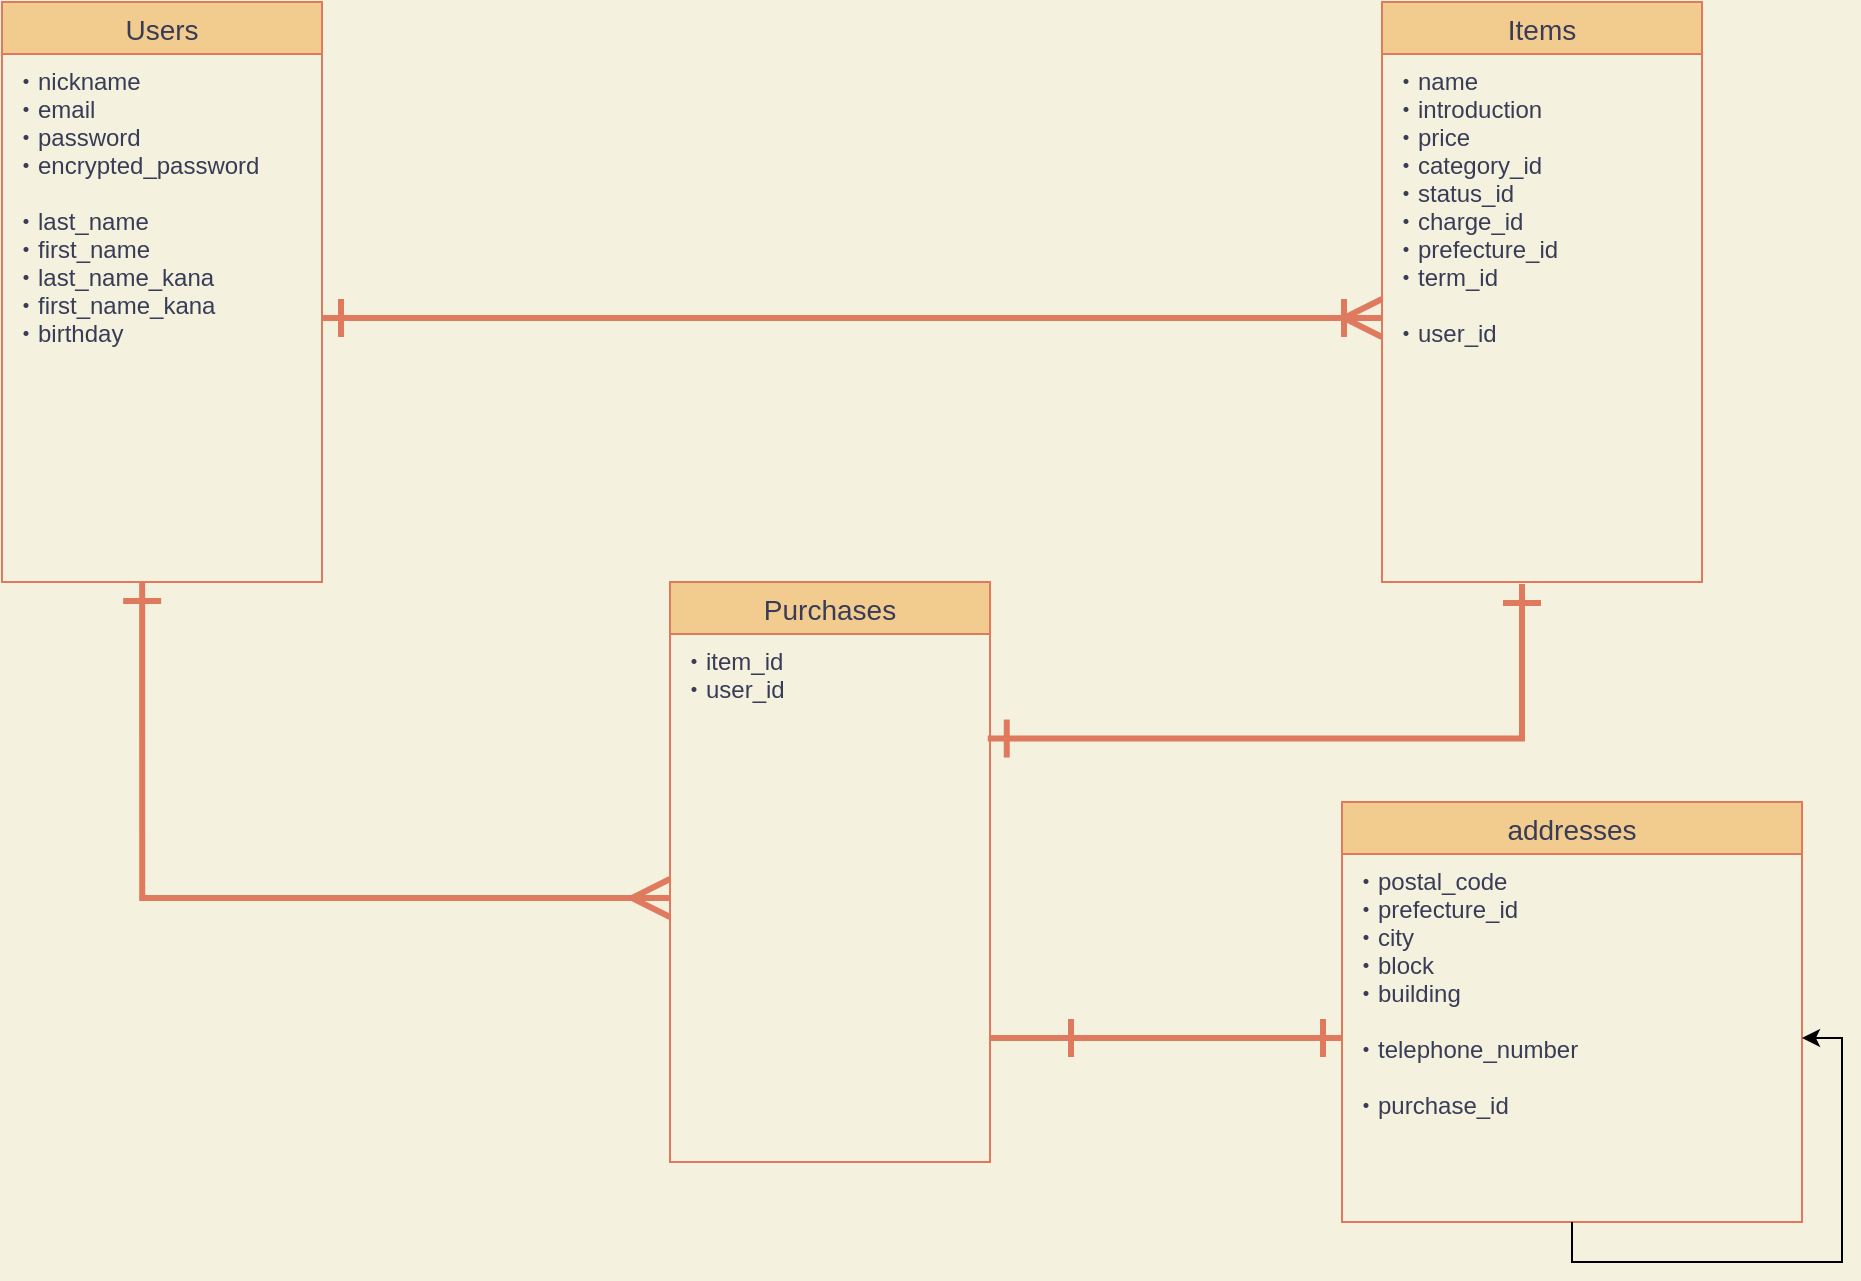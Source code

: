 <mxfile version="13.6.5">
    <diagram id="LvgWzFU3AR6GR3smVRUI" name="ページ1">
        <mxGraphModel dx="1640" dy="1123" grid="1" gridSize="10" guides="1" tooltips="1" connect="1" arrows="1" fold="1" page="1" pageScale="1" pageWidth="827" pageHeight="1169" background="#F4F1DE" math="0" shadow="0">
            <root>
                <mxCell id="0"/>
                <mxCell id="1" parent="0"/>
                <mxCell id="2" value="Users" style="swimlane;fontStyle=0;childLayout=stackLayout;horizontal=1;startSize=26;horizontalStack=0;resizeParent=1;resizeParentMax=0;resizeLast=0;collapsible=1;marginBottom=0;align=center;fontSize=14;fillColor=#F2CC8F;strokeColor=#E07A5F;fontColor=#393C56;" parent="1" vertex="1">
                    <mxGeometry width="160" height="290" as="geometry">
                        <mxRectangle x="40" y="40" width="90" height="26" as="alternateBounds"/>
                    </mxGeometry>
                </mxCell>
                <mxCell id="11" value="・nickname&#10;・email&#10;・password&#10;・encrypted_password&#10;&#10;・last_name&#10;・first_name&#10;・last_name_kana&#10;・first_name_kana&#10;・birthday" style="text;strokeColor=none;fillColor=none;spacingLeft=4;spacingRight=4;overflow=hidden;rotatable=0;points=[[0,0.5],[1,0.5]];portConstraint=eastwest;fontSize=12;fontColor=#393C56;" parent="2" vertex="1">
                    <mxGeometry y="26" width="160" height="264" as="geometry"/>
                </mxCell>
                <mxCell id="13" value="Items" style="swimlane;fontStyle=0;childLayout=stackLayout;horizontal=1;startSize=26;horizontalStack=0;resizeParent=1;resizeParentMax=0;resizeLast=0;collapsible=1;marginBottom=0;align=center;fontSize=14;fillColor=#F2CC8F;strokeColor=#E07A5F;fontColor=#393C56;" parent="1" vertex="1">
                    <mxGeometry x="690" width="160" height="290" as="geometry">
                        <mxRectangle x="40" y="40" width="90" height="26" as="alternateBounds"/>
                    </mxGeometry>
                </mxCell>
                <mxCell id="14" value="・name&#10;・introduction&#10;・price&#10;・category_id&#10;・status_id&#10;・charge_id&#10;・prefecture_id&#10;・term_id&#10;&#10;・user_id&#10;" style="text;strokeColor=none;fillColor=none;spacingLeft=4;spacingRight=4;overflow=hidden;rotatable=0;points=[[0,0.5],[1,0.5]];portConstraint=eastwest;fontSize=12;fontColor=#393C56;" parent="13" vertex="1">
                    <mxGeometry y="26" width="160" height="264" as="geometry"/>
                </mxCell>
                <mxCell id="15" value="Purchases" style="swimlane;fontStyle=0;childLayout=stackLayout;horizontal=1;startSize=26;horizontalStack=0;resizeParent=1;resizeParentMax=0;resizeLast=0;collapsible=1;marginBottom=0;align=center;fontSize=14;fillColor=#F2CC8F;strokeColor=#E07A5F;fontColor=#393C56;" parent="1" vertex="1">
                    <mxGeometry x="334" y="290" width="160" height="290" as="geometry">
                        <mxRectangle x="40" y="40" width="90" height="26" as="alternateBounds"/>
                    </mxGeometry>
                </mxCell>
                <mxCell id="16" value="・item_id&#10;・user_id" style="text;strokeColor=none;fillColor=none;spacingLeft=4;spacingRight=4;overflow=hidden;rotatable=0;points=[[0,0.5],[1,0.5]];portConstraint=eastwest;fontSize=12;fontColor=#393C56;" parent="15" vertex="1">
                    <mxGeometry y="26" width="160" height="264" as="geometry"/>
                </mxCell>
                <mxCell id="31" style="edgeStyle=orthogonalEdgeStyle;rounded=0;jumpSize=10;orthogonalLoop=1;jettySize=auto;html=1;entryX=0;entryY=0.5;entryDx=0;entryDy=0;startArrow=ERone;startFill=0;startSize=15;sourcePerimeterSpacing=10;endArrow=ERoneToMany;endFill=0;strokeColor=#E07A5F;strokeWidth=3;exitX=1;exitY=0.5;exitDx=0;exitDy=0;endSize=15;targetPerimeterSpacing=10;labelBackgroundColor=#F4F1DE;fontColor=#393C56;" parent="1" source="11" target="14" edge="1">
                    <mxGeometry relative="1" as="geometry"/>
                </mxCell>
                <mxCell id="34" style="edgeStyle=orthogonalEdgeStyle;rounded=0;jumpSize=10;orthogonalLoop=1;jettySize=auto;html=1;exitX=0;exitY=0.5;exitDx=0;exitDy=0;entryX=0.438;entryY=1;entryDx=0;entryDy=0;entryPerimeter=0;startArrow=ERmany;startFill=0;startSize=15;sourcePerimeterSpacing=10;endArrow=ERone;endFill=0;endSize=15;targetPerimeterSpacing=10;strokeColor=#E07A5F;strokeWidth=3;labelBackgroundColor=#F4F1DE;fontColor=#393C56;" parent="1" source="16" target="11" edge="1">
                    <mxGeometry relative="1" as="geometry"/>
                </mxCell>
                <mxCell id="35" value="addresses" style="swimlane;fontStyle=0;childLayout=stackLayout;horizontal=1;startSize=26;horizontalStack=0;resizeParent=1;resizeParentMax=0;resizeLast=0;collapsible=1;marginBottom=0;align=center;fontSize=14;fillColor=#F2CC8F;strokeColor=#E07A5F;fontColor=#393C56;" vertex="1" parent="1">
                    <mxGeometry x="670" y="400" width="230" height="210" as="geometry">
                        <mxRectangle x="40" y="40" width="90" height="26" as="alternateBounds"/>
                    </mxGeometry>
                </mxCell>
                <mxCell id="36" value="・postal_code&#10;・prefecture_id&#10;・city&#10;・block&#10;・building&#10;&#10;・telephone_number&#10;&#10;・purchase_id&#10;" style="text;strokeColor=none;fillColor=none;spacingLeft=4;spacingRight=4;overflow=hidden;rotatable=0;points=[[0,0.5],[1,0.5]];portConstraint=eastwest;fontSize=12;fontColor=#393C56;" vertex="1" parent="35">
                    <mxGeometry y="26" width="230" height="184" as="geometry"/>
                </mxCell>
                <mxCell id="37" style="edgeStyle=orthogonalEdgeStyle;rounded=0;orthogonalLoop=1;jettySize=auto;html=1;" edge="1" parent="35" source="35" target="36">
                    <mxGeometry relative="1" as="geometry"/>
                </mxCell>
                <mxCell id="38" style="edgeStyle=orthogonalEdgeStyle;rounded=0;jumpSize=10;orthogonalLoop=1;jettySize=auto;html=1;startArrow=ERone;startFill=0;startSize=15;sourcePerimeterSpacing=10;endArrow=ERone;endFill=0;strokeColor=#E07A5F;strokeWidth=3;endSize=15;targetPerimeterSpacing=10;labelBackgroundColor=#F4F1DE;fontColor=#393C56;exitX=0.993;exitY=0.198;exitDx=0;exitDy=0;exitPerimeter=0;" edge="1" parent="1" source="16">
                    <mxGeometry relative="1" as="geometry">
                        <mxPoint x="760" y="291" as="targetPoint"/>
                        <Array as="points">
                            <mxPoint x="760" y="368"/>
                        </Array>
                        <mxPoint x="500" y="370" as="sourcePoint"/>
                    </mxGeometry>
                </mxCell>
                <mxCell id="39" style="edgeStyle=orthogonalEdgeStyle;rounded=0;jumpSize=10;orthogonalLoop=1;jettySize=auto;html=1;startArrow=ERone;startFill=0;startSize=15;sourcePerimeterSpacing=10;endArrow=ERone;endFill=0;strokeColor=#E07A5F;strokeWidth=3;endSize=15;targetPerimeterSpacing=10;labelBackgroundColor=#F4F1DE;fontColor=#393C56;" edge="1" parent="1">
                    <mxGeometry relative="1" as="geometry">
                        <mxPoint x="670" y="518" as="targetPoint"/>
                        <Array as="points">
                            <mxPoint x="494" y="518"/>
                            <mxPoint x="494" y="518"/>
                        </Array>
                        <mxPoint x="544" y="518" as="sourcePoint"/>
                    </mxGeometry>
                </mxCell>
            </root>
        </mxGraphModel>
    </diagram>
</mxfile>